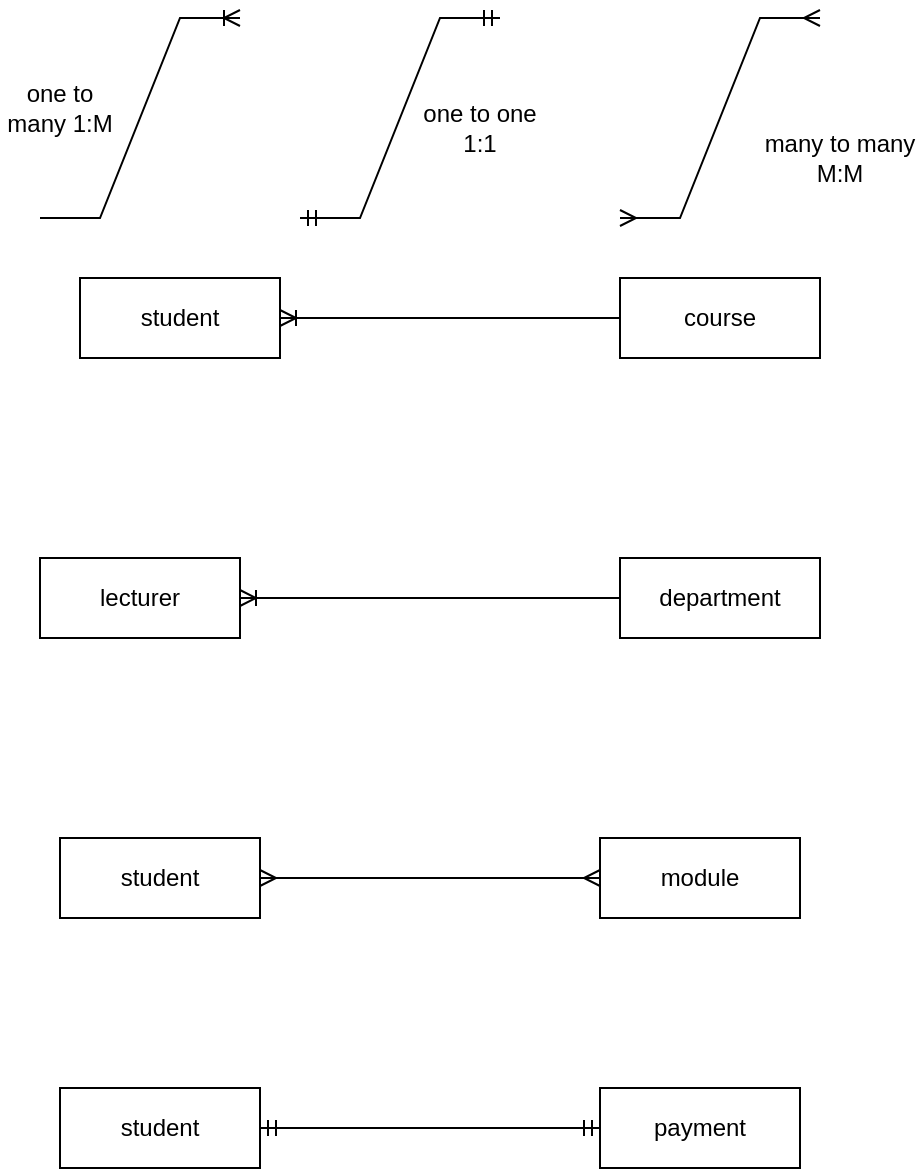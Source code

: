 <mxfile version="22.1.4" type="device">
  <diagram name="Page-1" id="4zLD1BqsSIwbs61nInSh">
    <mxGraphModel dx="977" dy="525" grid="1" gridSize="10" guides="1" tooltips="1" connect="1" arrows="1" fold="1" page="1" pageScale="1" pageWidth="827" pageHeight="1169" math="0" shadow="0">
      <root>
        <mxCell id="0" />
        <mxCell id="1" parent="0" />
        <mxCell id="JhlJTiaPVKhXE3nohIin-1" value="course" style="whiteSpace=wrap;html=1;align=center;" parent="1" vertex="1">
          <mxGeometry x="400" y="160" width="100" height="40" as="geometry" />
        </mxCell>
        <mxCell id="JhlJTiaPVKhXE3nohIin-2" value="student" style="whiteSpace=wrap;html=1;align=center;" parent="1" vertex="1">
          <mxGeometry x="130" y="160" width="100" height="40" as="geometry" />
        </mxCell>
        <mxCell id="JhlJTiaPVKhXE3nohIin-3" value="" style="edgeStyle=entityRelationEdgeStyle;fontSize=12;html=1;endArrow=ERoneToMany;rounded=0;" parent="1" edge="1">
          <mxGeometry width="100" height="100" relative="1" as="geometry">
            <mxPoint x="110" y="130" as="sourcePoint" />
            <mxPoint x="210" y="30" as="targetPoint" />
          </mxGeometry>
        </mxCell>
        <mxCell id="JhlJTiaPVKhXE3nohIin-4" value="" style="edgeStyle=entityRelationEdgeStyle;fontSize=12;html=1;endArrow=ERmandOne;startArrow=ERmandOne;rounded=0;" parent="1" edge="1">
          <mxGeometry width="100" height="100" relative="1" as="geometry">
            <mxPoint x="240" y="130" as="sourcePoint" />
            <mxPoint x="340" y="30" as="targetPoint" />
          </mxGeometry>
        </mxCell>
        <mxCell id="JhlJTiaPVKhXE3nohIin-5" value="" style="edgeStyle=entityRelationEdgeStyle;fontSize=12;html=1;endArrow=ERmany;startArrow=ERmany;rounded=0;" parent="1" edge="1">
          <mxGeometry width="100" height="100" relative="1" as="geometry">
            <mxPoint x="400" y="130" as="sourcePoint" />
            <mxPoint x="500" y="30" as="targetPoint" />
            <Array as="points">
              <mxPoint x="600" y="-140" />
            </Array>
          </mxGeometry>
        </mxCell>
        <mxCell id="JhlJTiaPVKhXE3nohIin-6" value="one to many 1:M" style="text;html=1;strokeColor=none;fillColor=none;align=center;verticalAlign=middle;whiteSpace=wrap;rounded=0;" parent="1" vertex="1">
          <mxGeometry x="90" y="60" width="60" height="30" as="geometry" />
        </mxCell>
        <mxCell id="JhlJTiaPVKhXE3nohIin-7" value="one to one 1:1" style="text;html=1;strokeColor=none;fillColor=none;align=center;verticalAlign=middle;whiteSpace=wrap;rounded=0;" parent="1" vertex="1">
          <mxGeometry x="300" y="70" width="60" height="30" as="geometry" />
        </mxCell>
        <mxCell id="JhlJTiaPVKhXE3nohIin-8" value="many to many M:M" style="text;html=1;strokeColor=none;fillColor=none;align=center;verticalAlign=middle;whiteSpace=wrap;rounded=0;" parent="1" vertex="1">
          <mxGeometry x="470" y="80" width="80" height="40" as="geometry" />
        </mxCell>
        <mxCell id="JhlJTiaPVKhXE3nohIin-9" value="" style="edgeStyle=entityRelationEdgeStyle;fontSize=12;html=1;endArrow=ERoneToMany;rounded=0;exitX=0;exitY=0.5;exitDx=0;exitDy=0;" parent="1" source="JhlJTiaPVKhXE3nohIin-1" target="JhlJTiaPVKhXE3nohIin-2" edge="1">
          <mxGeometry width="100" height="100" relative="1" as="geometry">
            <mxPoint x="380" y="180" as="sourcePoint" />
            <mxPoint x="290" y="350" as="targetPoint" />
            <Array as="points">
              <mxPoint x="250" y="190" />
              <mxPoint x="240" y="300" />
            </Array>
          </mxGeometry>
        </mxCell>
        <mxCell id="JhlJTiaPVKhXE3nohIin-10" value="lecturer" style="whiteSpace=wrap;html=1;align=center;" parent="1" vertex="1">
          <mxGeometry x="110" y="300" width="100" height="40" as="geometry" />
        </mxCell>
        <mxCell id="JhlJTiaPVKhXE3nohIin-11" value="department" style="whiteSpace=wrap;html=1;align=center;" parent="1" vertex="1">
          <mxGeometry x="400" y="300" width="100" height="40" as="geometry" />
        </mxCell>
        <mxCell id="JhlJTiaPVKhXE3nohIin-12" value="" style="edgeStyle=entityRelationEdgeStyle;fontSize=12;html=1;endArrow=ERoneToMany;rounded=0;" parent="1" source="JhlJTiaPVKhXE3nohIin-11" target="JhlJTiaPVKhXE3nohIin-10" edge="1">
          <mxGeometry width="100" height="100" relative="1" as="geometry">
            <mxPoint x="180" y="320" as="sourcePoint" />
            <mxPoint x="280" y="220" as="targetPoint" />
          </mxGeometry>
        </mxCell>
        <mxCell id="JhlJTiaPVKhXE3nohIin-13" value="student" style="whiteSpace=wrap;html=1;align=center;" parent="1" vertex="1">
          <mxGeometry x="120" y="440" width="100" height="40" as="geometry" />
        </mxCell>
        <mxCell id="JhlJTiaPVKhXE3nohIin-14" value="module" style="whiteSpace=wrap;html=1;align=center;" parent="1" vertex="1">
          <mxGeometry x="390" y="440" width="100" height="40" as="geometry" />
        </mxCell>
        <mxCell id="JhlJTiaPVKhXE3nohIin-15" value="" style="edgeStyle=entityRelationEdgeStyle;fontSize=12;html=1;endArrow=ERmany;startArrow=ERmany;rounded=0;" parent="1" source="JhlJTiaPVKhXE3nohIin-13" target="JhlJTiaPVKhXE3nohIin-14" edge="1">
          <mxGeometry width="100" height="100" relative="1" as="geometry">
            <mxPoint x="180" y="320" as="sourcePoint" />
            <mxPoint x="280" y="220" as="targetPoint" />
          </mxGeometry>
        </mxCell>
        <mxCell id="JhlJTiaPVKhXE3nohIin-16" value="student" style="whiteSpace=wrap;html=1;align=center;" parent="1" vertex="1">
          <mxGeometry x="120" y="565" width="100" height="40" as="geometry" />
        </mxCell>
        <mxCell id="JhlJTiaPVKhXE3nohIin-17" value="payment" style="whiteSpace=wrap;html=1;align=center;" parent="1" vertex="1">
          <mxGeometry x="390" y="565" width="100" height="40" as="geometry" />
        </mxCell>
        <mxCell id="JhlJTiaPVKhXE3nohIin-18" value="" style="edgeStyle=entityRelationEdgeStyle;fontSize=12;html=1;endArrow=ERmandOne;startArrow=ERmandOne;rounded=0;exitX=1;exitY=0.5;exitDx=0;exitDy=0;" parent="1" source="JhlJTiaPVKhXE3nohIin-16" target="JhlJTiaPVKhXE3nohIin-17" edge="1">
          <mxGeometry width="100" height="100" relative="1" as="geometry">
            <mxPoint x="180" y="620" as="sourcePoint" />
            <mxPoint x="280" y="520" as="targetPoint" />
          </mxGeometry>
        </mxCell>
      </root>
    </mxGraphModel>
  </diagram>
</mxfile>
